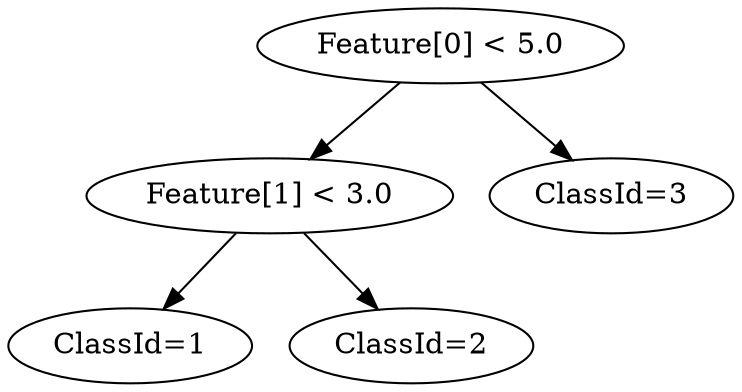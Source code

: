 digraph G {
	1 [label="Feature[0] < 5.0"];
	2 [label="Feature[1] < 3.0"];
	3 [label="ClassId=1"];
	4 [label="ClassId=2"];
	5 [label="ClassId=3"];
	1 -> { 2 5 };
	2 -> { 3 4 };
}
